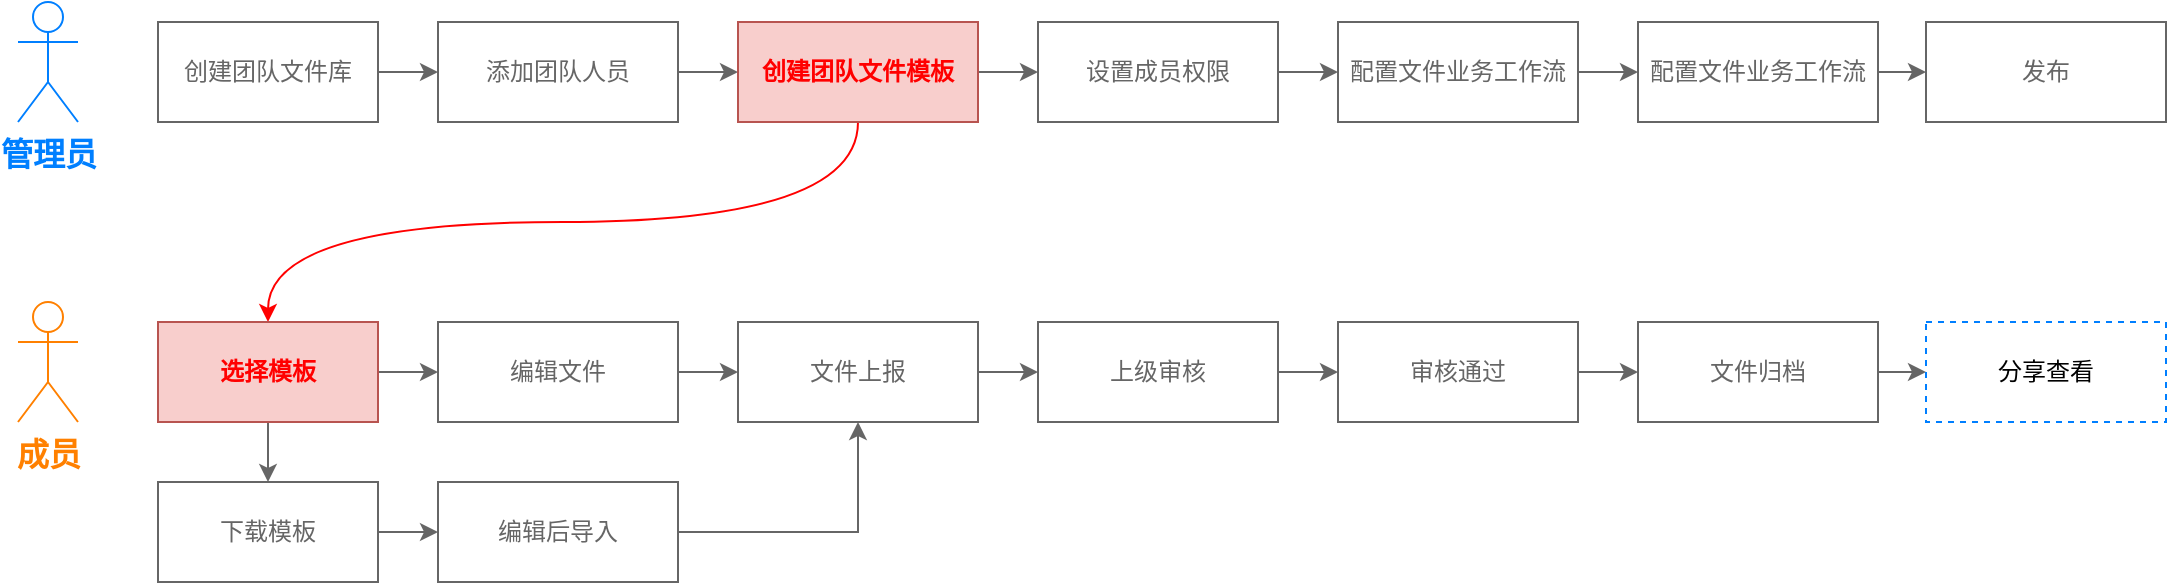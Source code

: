 <mxfile version="16.4.7" type="github"><diagram id="6jzgQTbWjnF_zD3Ghqxc" name="Page-1"><mxGraphModel dx="1980" dy="1715" grid="1" gridSize="10" guides="1" tooltips="1" connect="1" arrows="1" fold="1" page="1" pageScale="1" pageWidth="827" pageHeight="1169" math="0" shadow="0"><root><mxCell id="0"/><mxCell id="1" parent="0"/><mxCell id="tLgiTbUig7ey4LcnbJ5s-3" value="&lt;font style=&quot;font-size: 16px&quot; color=&quot;#007fff&quot;&gt;&lt;b&gt;管理员&lt;/b&gt;&lt;/font&gt;" style="shape=umlActor;verticalLabelPosition=bottom;verticalAlign=top;html=1;outlineConnect=0;sketch=0;shadow=0;strokeColor=#007FFF;" vertex="1" parent="1"><mxGeometry x="-540" y="-1020" width="30" height="60" as="geometry"/></mxCell><mxCell id="tLgiTbUig7ey4LcnbJ5s-14" style="edgeStyle=orthogonalEdgeStyle;rounded=0;orthogonalLoop=1;jettySize=auto;html=1;entryX=0;entryY=0.5;entryDx=0;entryDy=0;fontColor=#666666;strokeColor=#666666;" edge="1" parent="1" source="tLgiTbUig7ey4LcnbJ5s-7" target="tLgiTbUig7ey4LcnbJ5s-8"><mxGeometry relative="1" as="geometry"/></mxCell><mxCell id="tLgiTbUig7ey4LcnbJ5s-7" value="创建团队文件库" style="rounded=0;whiteSpace=wrap;html=1;fontColor=#666666;strokeColor=#666666;" vertex="1" parent="1"><mxGeometry x="-470" y="-1010" width="110" height="50" as="geometry"/></mxCell><mxCell id="tLgiTbUig7ey4LcnbJ5s-15" value="" style="edgeStyle=orthogonalEdgeStyle;rounded=0;orthogonalLoop=1;jettySize=auto;html=1;fontColor=#666666;strokeColor=#666666;" edge="1" parent="1" source="tLgiTbUig7ey4LcnbJ5s-8" target="tLgiTbUig7ey4LcnbJ5s-9"><mxGeometry relative="1" as="geometry"/></mxCell><mxCell id="tLgiTbUig7ey4LcnbJ5s-8" value="添加团队人员" style="rounded=0;whiteSpace=wrap;html=1;fontColor=#666666;strokeColor=#666666;" vertex="1" parent="1"><mxGeometry x="-330" y="-1010" width="120" height="50" as="geometry"/></mxCell><mxCell id="tLgiTbUig7ey4LcnbJ5s-17" value="" style="edgeStyle=orthogonalEdgeStyle;rounded=0;orthogonalLoop=1;jettySize=auto;html=1;fontColor=#666666;strokeColor=#666666;" edge="1" parent="1" source="tLgiTbUig7ey4LcnbJ5s-9" target="tLgiTbUig7ey4LcnbJ5s-10"><mxGeometry relative="1" as="geometry"/></mxCell><mxCell id="tLgiTbUig7ey4LcnbJ5s-44" style="edgeStyle=orthogonalEdgeStyle;rounded=0;orthogonalLoop=1;jettySize=auto;html=1;entryX=0.5;entryY=0;entryDx=0;entryDy=0;fontSize=16;fontColor=#FF0000;strokeColor=#FF0000;curved=1;" edge="1" parent="1" source="tLgiTbUig7ey4LcnbJ5s-9" target="tLgiTbUig7ey4LcnbJ5s-22"><mxGeometry relative="1" as="geometry"><Array as="points"><mxPoint x="-120" y="-910"/><mxPoint x="-415" y="-910"/></Array></mxGeometry></mxCell><mxCell id="tLgiTbUig7ey4LcnbJ5s-9" value="创建团队文件模板" style="rounded=0;whiteSpace=wrap;html=1;strokeColor=#b85450;fillColor=#f8cecc;fontColor=#FF0000;fontStyle=1" vertex="1" parent="1"><mxGeometry x="-180" y="-1010" width="120" height="50" as="geometry"/></mxCell><mxCell id="tLgiTbUig7ey4LcnbJ5s-18" value="" style="edgeStyle=orthogonalEdgeStyle;rounded=0;orthogonalLoop=1;jettySize=auto;html=1;fontColor=#666666;strokeColor=#666666;" edge="1" parent="1" source="tLgiTbUig7ey4LcnbJ5s-10" target="tLgiTbUig7ey4LcnbJ5s-11"><mxGeometry relative="1" as="geometry"/></mxCell><mxCell id="tLgiTbUig7ey4LcnbJ5s-10" value="设置成员权限" style="rounded=0;whiteSpace=wrap;html=1;fontColor=#666666;strokeColor=#666666;" vertex="1" parent="1"><mxGeometry x="-30" y="-1010" width="120" height="50" as="geometry"/></mxCell><mxCell id="tLgiTbUig7ey4LcnbJ5s-19" value="" style="edgeStyle=orthogonalEdgeStyle;rounded=0;orthogonalLoop=1;jettySize=auto;html=1;fontColor=#666666;strokeColor=#666666;" edge="1" parent="1" source="tLgiTbUig7ey4LcnbJ5s-11" target="tLgiTbUig7ey4LcnbJ5s-13"><mxGeometry relative="1" as="geometry"/></mxCell><mxCell id="tLgiTbUig7ey4LcnbJ5s-11" value="配置文件业务工作流" style="rounded=0;whiteSpace=wrap;html=1;fontColor=#666666;strokeColor=#666666;" vertex="1" parent="1"><mxGeometry x="120" y="-1010" width="120" height="50" as="geometry"/></mxCell><mxCell id="tLgiTbUig7ey4LcnbJ5s-48" value="" style="edgeStyle=orthogonalEdgeStyle;curved=1;rounded=0;orthogonalLoop=1;jettySize=auto;html=1;fontSize=16;fontColor=#666666;strokeColor=#666666;" edge="1" parent="1" source="tLgiTbUig7ey4LcnbJ5s-13" target="tLgiTbUig7ey4LcnbJ5s-45"><mxGeometry relative="1" as="geometry"/></mxCell><mxCell id="tLgiTbUig7ey4LcnbJ5s-13" value="配置文件业务工作流" style="rounded=0;whiteSpace=wrap;html=1;fontColor=#666666;strokeColor=#666666;" vertex="1" parent="1"><mxGeometry x="270" y="-1010" width="120" height="50" as="geometry"/></mxCell><mxCell id="tLgiTbUig7ey4LcnbJ5s-20" value="&lt;font style=&quot;font-size: 16px&quot; color=&quot;#ff8000&quot;&gt;&lt;b&gt;成员&lt;/b&gt;&lt;/font&gt;" style="shape=umlActor;verticalLabelPosition=bottom;verticalAlign=top;html=1;outlineConnect=0;sketch=0;shadow=0;strokeColor=#FF8000;" vertex="1" parent="1"><mxGeometry x="-540" y="-870" width="30" height="60" as="geometry"/></mxCell><mxCell id="tLgiTbUig7ey4LcnbJ5s-21" style="edgeStyle=orthogonalEdgeStyle;rounded=0;orthogonalLoop=1;jettySize=auto;html=1;entryX=0;entryY=0.5;entryDx=0;entryDy=0;fontColor=#666666;strokeColor=#666666;" edge="1" parent="1" source="tLgiTbUig7ey4LcnbJ5s-22" target="tLgiTbUig7ey4LcnbJ5s-24"><mxGeometry relative="1" as="geometry"/></mxCell><mxCell id="tLgiTbUig7ey4LcnbJ5s-41" value="" style="edgeStyle=orthogonalEdgeStyle;rounded=0;orthogonalLoop=1;jettySize=auto;html=1;fontSize=16;fontColor=#666666;strokeColor=#666666;" edge="1" parent="1" source="tLgiTbUig7ey4LcnbJ5s-22" target="tLgiTbUig7ey4LcnbJ5s-39"><mxGeometry relative="1" as="geometry"/></mxCell><mxCell id="tLgiTbUig7ey4LcnbJ5s-22" value="选择模板" style="rounded=0;whiteSpace=wrap;html=1;strokeColor=#b85450;fillColor=#f8cecc;fontStyle=1;fontColor=#FF0000;" vertex="1" parent="1"><mxGeometry x="-470" y="-860" width="110" height="50" as="geometry"/></mxCell><mxCell id="tLgiTbUig7ey4LcnbJ5s-23" value="" style="edgeStyle=orthogonalEdgeStyle;rounded=0;orthogonalLoop=1;jettySize=auto;html=1;fontColor=#666666;strokeColor=#666666;" edge="1" parent="1" source="tLgiTbUig7ey4LcnbJ5s-24" target="tLgiTbUig7ey4LcnbJ5s-26"><mxGeometry relative="1" as="geometry"/></mxCell><mxCell id="tLgiTbUig7ey4LcnbJ5s-24" value="编辑文件" style="rounded=0;whiteSpace=wrap;html=1;fontColor=#666666;strokeColor=#666666;" vertex="1" parent="1"><mxGeometry x="-330" y="-860" width="120" height="50" as="geometry"/></mxCell><mxCell id="tLgiTbUig7ey4LcnbJ5s-25" value="" style="edgeStyle=orthogonalEdgeStyle;rounded=0;orthogonalLoop=1;jettySize=auto;html=1;fontColor=#666666;strokeColor=#666666;" edge="1" parent="1" source="tLgiTbUig7ey4LcnbJ5s-26" target="tLgiTbUig7ey4LcnbJ5s-28"><mxGeometry relative="1" as="geometry"/></mxCell><mxCell id="tLgiTbUig7ey4LcnbJ5s-26" value="文件上报" style="rounded=0;whiteSpace=wrap;html=1;fontColor=#666666;strokeColor=#666666;" vertex="1" parent="1"><mxGeometry x="-180" y="-860" width="120" height="50" as="geometry"/></mxCell><mxCell id="tLgiTbUig7ey4LcnbJ5s-27" value="" style="edgeStyle=orthogonalEdgeStyle;rounded=0;orthogonalLoop=1;jettySize=auto;html=1;fontColor=#666666;strokeColor=#666666;" edge="1" parent="1" source="tLgiTbUig7ey4LcnbJ5s-28" target="tLgiTbUig7ey4LcnbJ5s-30"><mxGeometry relative="1" as="geometry"/></mxCell><mxCell id="tLgiTbUig7ey4LcnbJ5s-28" value="上级审核" style="rounded=0;whiteSpace=wrap;html=1;fontColor=#666666;strokeColor=#666666;" vertex="1" parent="1"><mxGeometry x="-30" y="-860" width="120" height="50" as="geometry"/></mxCell><mxCell id="tLgiTbUig7ey4LcnbJ5s-29" value="" style="edgeStyle=orthogonalEdgeStyle;rounded=0;orthogonalLoop=1;jettySize=auto;html=1;fontColor=#666666;strokeColor=#666666;" edge="1" parent="1" source="tLgiTbUig7ey4LcnbJ5s-30" target="tLgiTbUig7ey4LcnbJ5s-31"><mxGeometry relative="1" as="geometry"/></mxCell><mxCell id="tLgiTbUig7ey4LcnbJ5s-30" value="审核通过" style="rounded=0;whiteSpace=wrap;html=1;fontColor=#666666;strokeColor=#666666;" vertex="1" parent="1"><mxGeometry x="120" y="-860" width="120" height="50" as="geometry"/></mxCell><mxCell id="tLgiTbUig7ey4LcnbJ5s-38" value="" style="edgeStyle=orthogonalEdgeStyle;rounded=0;orthogonalLoop=1;jettySize=auto;html=1;fontSize=16;fontColor=#666666;strokeColor=#666666;" edge="1" parent="1" source="tLgiTbUig7ey4LcnbJ5s-31" target="tLgiTbUig7ey4LcnbJ5s-37"><mxGeometry relative="1" as="geometry"/></mxCell><mxCell id="tLgiTbUig7ey4LcnbJ5s-31" value="文件归档" style="rounded=0;whiteSpace=wrap;html=1;fontColor=#666666;strokeColor=#666666;" vertex="1" parent="1"><mxGeometry x="270" y="-860" width="120" height="50" as="geometry"/></mxCell><mxCell id="tLgiTbUig7ey4LcnbJ5s-37" value="分享查看" style="rounded=0;whiteSpace=wrap;html=1;dashed=1;strokeColor=#007FFF;" vertex="1" parent="1"><mxGeometry x="414" y="-860" width="120" height="50" as="geometry"/></mxCell><mxCell id="tLgiTbUig7ey4LcnbJ5s-42" value="" style="edgeStyle=orthogonalEdgeStyle;rounded=0;orthogonalLoop=1;jettySize=auto;html=1;fontSize=16;fontColor=#666666;strokeColor=#666666;" edge="1" parent="1" source="tLgiTbUig7ey4LcnbJ5s-39" target="tLgiTbUig7ey4LcnbJ5s-40"><mxGeometry relative="1" as="geometry"/></mxCell><mxCell id="tLgiTbUig7ey4LcnbJ5s-39" value="下载模板" style="rounded=0;whiteSpace=wrap;html=1;fontColor=#666666;strokeColor=#666666;" vertex="1" parent="1"><mxGeometry x="-470" y="-780" width="110" height="50" as="geometry"/></mxCell><mxCell id="tLgiTbUig7ey4LcnbJ5s-43" style="edgeStyle=orthogonalEdgeStyle;rounded=0;orthogonalLoop=1;jettySize=auto;html=1;fontSize=16;fontColor=#666666;strokeColor=#666666;" edge="1" parent="1" source="tLgiTbUig7ey4LcnbJ5s-40" target="tLgiTbUig7ey4LcnbJ5s-26"><mxGeometry relative="1" as="geometry"/></mxCell><mxCell id="tLgiTbUig7ey4LcnbJ5s-40" value="编辑后导入" style="rounded=0;whiteSpace=wrap;html=1;fontColor=#666666;strokeColor=#666666;" vertex="1" parent="1"><mxGeometry x="-330" y="-780" width="120" height="50" as="geometry"/></mxCell><mxCell id="tLgiTbUig7ey4LcnbJ5s-45" value="发布" style="rounded=0;whiteSpace=wrap;html=1;fontColor=#666666;strokeColor=#666666;" vertex="1" parent="1"><mxGeometry x="414" y="-1010" width="120" height="50" as="geometry"/></mxCell></root></mxGraphModel></diagram></mxfile>